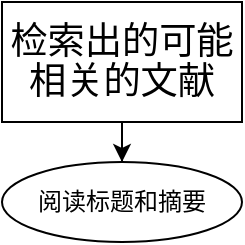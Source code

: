 <mxfile version="16.3.0" type="github">
  <diagram id="sVCKCs1n_FH8c0135Imq" name="文献选择方法-中文">
    <mxGraphModel dx="1088" dy="771" grid="1" gridSize="10" guides="1" tooltips="1" connect="1" arrows="1" fold="1" page="1" pageScale="1" pageWidth="850" pageHeight="1100" math="0" shadow="0">
      <root>
        <mxCell id="0" />
        <mxCell id="1" parent="0" />
        <mxCell id="hd-EJ8_mgpXZz8sTFrz2-3" style="edgeStyle=orthogonalEdgeStyle;rounded=0;orthogonalLoop=1;jettySize=auto;html=1;entryX=0.5;entryY=0;entryDx=0;entryDy=0;" edge="1" parent="1" source="hd-EJ8_mgpXZz8sTFrz2-1" target="hd-EJ8_mgpXZz8sTFrz2-2">
          <mxGeometry relative="1" as="geometry" />
        </mxCell>
        <mxCell id="hd-EJ8_mgpXZz8sTFrz2-1" value="&lt;span style=&quot;font-size: 14pt ; line-height: 19.973px ; letter-spacing: -0.05pt&quot;&gt;检索出的可能相关的文献&lt;/span&gt;&lt;span style=&quot;font-size: medium&quot;&gt;&lt;/span&gt;" style="rounded=0;whiteSpace=wrap;html=1;" vertex="1" parent="1">
          <mxGeometry x="340" y="80" width="120" height="60" as="geometry" />
        </mxCell>
        <mxCell id="hd-EJ8_mgpXZz8sTFrz2-2" value="阅读标题和摘要" style="ellipse;whiteSpace=wrap;html=1;" vertex="1" parent="1">
          <mxGeometry x="340" y="160" width="120" height="40" as="geometry" />
        </mxCell>
      </root>
    </mxGraphModel>
  </diagram>
</mxfile>
